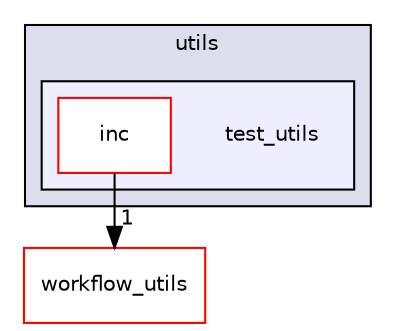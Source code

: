 digraph "src/utils/test_utils" {
  compound=true
  node [ fontsize="10", fontname="Helvetica"];
  edge [ labelfontsize="10", labelfontname="Helvetica"];
  subgraph clusterdir_313caf1132e152dd9b58bea13a4052ca {
    graph [ bgcolor="#ddddee", pencolor="black", label="utils" fontname="Helvetica", fontsize="10", URL="dir_313caf1132e152dd9b58bea13a4052ca.html"]
  subgraph clusterdir_b5a6362d2b1c914903b4763712e92d12 {
    graph [ bgcolor="#eeeeff", pencolor="black", label="" URL="dir_b5a6362d2b1c914903b4763712e92d12.html"];
    dir_b5a6362d2b1c914903b4763712e92d12 [shape=plaintext label="test_utils"];
    dir_11673fc332f25ee1faefa097af0084d1 [shape=box label="inc" color="red" fillcolor="white" style="filled" URL="dir_11673fc332f25ee1faefa097af0084d1.html"];
  }
  }
  dir_3609918b652c56e90cd3666900d9b146 [shape=box label="workflow_utils" fillcolor="white" style="filled" color="red" URL="dir_3609918b652c56e90cd3666900d9b146.html"];
  dir_11673fc332f25ee1faefa097af0084d1->dir_3609918b652c56e90cd3666900d9b146 [headlabel="1", labeldistance=1.5 headhref="dir_000234_000240.html"];
}
